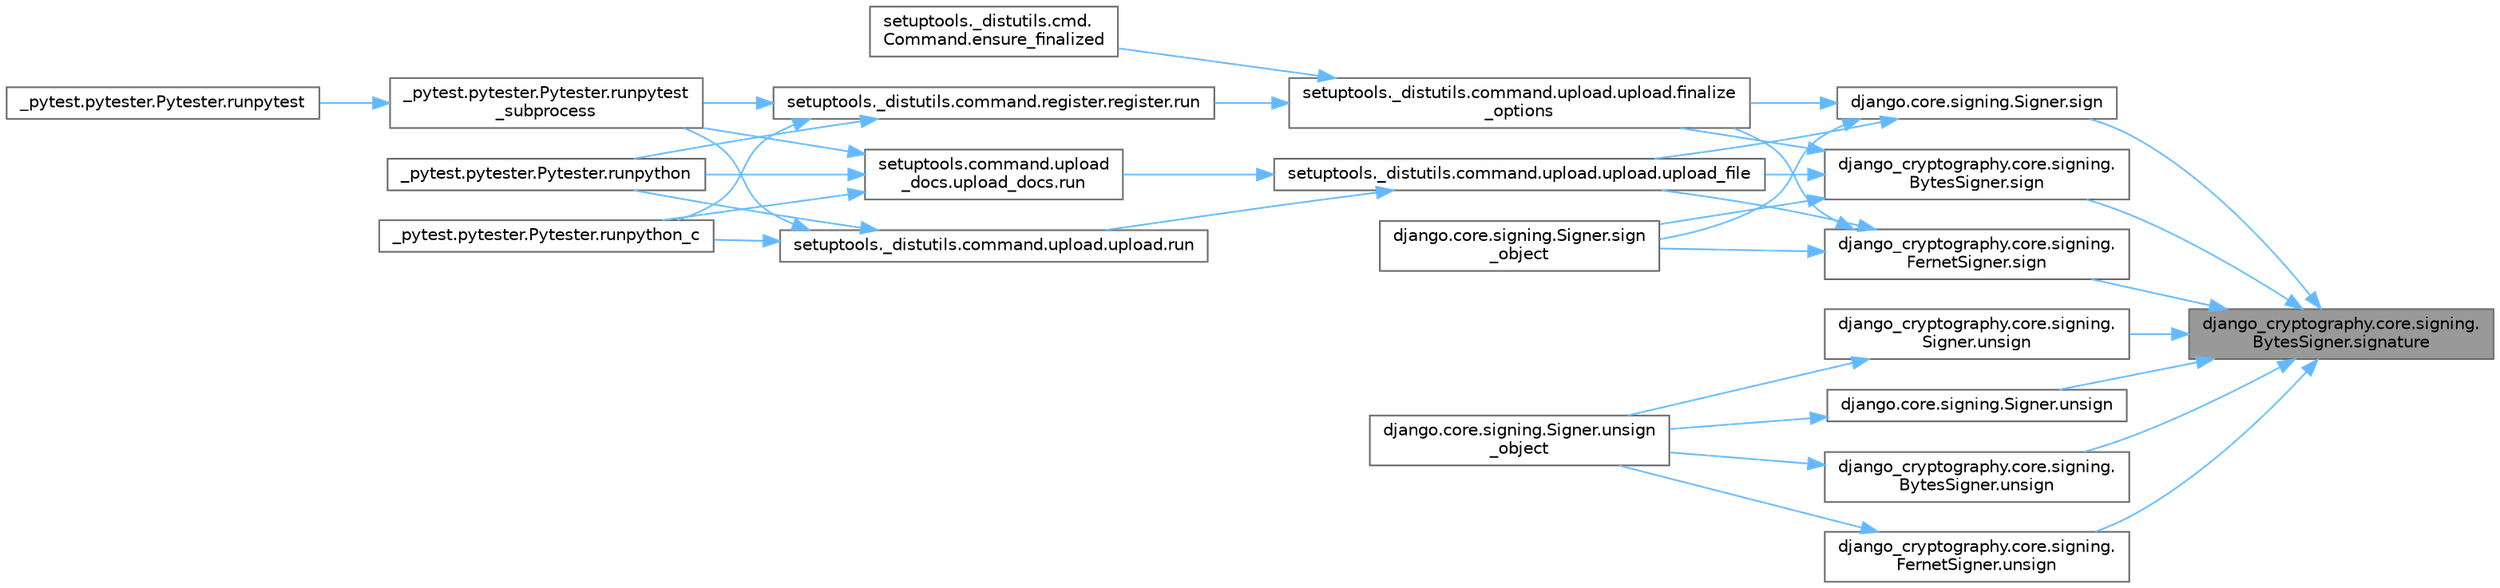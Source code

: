digraph "django_cryptography.core.signing.BytesSigner.signature"
{
 // LATEX_PDF_SIZE
  bgcolor="transparent";
  edge [fontname=Helvetica,fontsize=10,labelfontname=Helvetica,labelfontsize=10];
  node [fontname=Helvetica,fontsize=10,shape=box,height=0.2,width=0.4];
  rankdir="RL";
  Node1 [id="Node000001",label="django_cryptography.core.signing.\lBytesSigner.signature",height=0.2,width=0.4,color="gray40", fillcolor="grey60", style="filled", fontcolor="black",tooltip=" "];
  Node1 -> Node2 [id="edge1_Node000001_Node000002",dir="back",color="steelblue1",style="solid",tooltip=" "];
  Node2 [id="Node000002",label="django.core.signing.Signer.sign",height=0.2,width=0.4,color="grey40", fillcolor="white", style="filled",URL="$classdjango_1_1core_1_1signing_1_1_signer.html#a20ed6a5363cf3b02855d218c7abd9508",tooltip=" "];
  Node2 -> Node3 [id="edge2_Node000002_Node000003",dir="back",color="steelblue1",style="solid",tooltip=" "];
  Node3 [id="Node000003",label="setuptools._distutils.command.upload.upload.finalize\l_options",height=0.2,width=0.4,color="grey40", fillcolor="white", style="filled",URL="$classsetuptools_1_1__distutils_1_1command_1_1upload_1_1upload.html#a9c94c240a676c164b8b18a141bc48c4c",tooltip=" "];
  Node3 -> Node4 [id="edge3_Node000003_Node000004",dir="back",color="steelblue1",style="solid",tooltip=" "];
  Node4 [id="Node000004",label="setuptools._distutils.cmd.\lCommand.ensure_finalized",height=0.2,width=0.4,color="grey40", fillcolor="white", style="filled",URL="$classsetuptools_1_1__distutils_1_1cmd_1_1_command.html#a3d586ca13afbfed87a11872fd15515ab",tooltip=" "];
  Node3 -> Node5 [id="edge4_Node000003_Node000005",dir="back",color="steelblue1",style="solid",tooltip=" "];
  Node5 [id="Node000005",label="setuptools._distutils.command.register.register.run",height=0.2,width=0.4,color="grey40", fillcolor="white", style="filled",URL="$classsetuptools_1_1__distutils_1_1command_1_1register_1_1register.html#a2c04b126757f477c907033d7f3d0e169",tooltip=" "];
  Node5 -> Node6 [id="edge5_Node000005_Node000006",dir="back",color="steelblue1",style="solid",tooltip=" "];
  Node6 [id="Node000006",label="_pytest.pytester.Pytester.runpytest\l_subprocess",height=0.2,width=0.4,color="grey40", fillcolor="white", style="filled",URL="$class__pytest_1_1pytester_1_1_pytester.html#a59323c6d6a1469a1206f1c0b8fce99c9",tooltip=" "];
  Node6 -> Node7 [id="edge6_Node000006_Node000007",dir="back",color="steelblue1",style="solid",tooltip=" "];
  Node7 [id="Node000007",label="_pytest.pytester.Pytester.runpytest",height=0.2,width=0.4,color="grey40", fillcolor="white", style="filled",URL="$class__pytest_1_1pytester_1_1_pytester.html#a2765db48ffe1b8853581d711ff43a87b",tooltip=" "];
  Node5 -> Node8 [id="edge7_Node000005_Node000008",dir="back",color="steelblue1",style="solid",tooltip=" "];
  Node8 [id="Node000008",label="_pytest.pytester.Pytester.runpython",height=0.2,width=0.4,color="grey40", fillcolor="white", style="filled",URL="$class__pytest_1_1pytester_1_1_pytester.html#a4e0c539507f15fd333cf618faf9687ef",tooltip=" "];
  Node5 -> Node9 [id="edge8_Node000005_Node000009",dir="back",color="steelblue1",style="solid",tooltip=" "];
  Node9 [id="Node000009",label="_pytest.pytester.Pytester.runpython_c",height=0.2,width=0.4,color="grey40", fillcolor="white", style="filled",URL="$class__pytest_1_1pytester_1_1_pytester.html#aea789acfe206d9c40d9a6bf54a337f2a",tooltip=" "];
  Node2 -> Node10 [id="edge9_Node000002_Node000010",dir="back",color="steelblue1",style="solid",tooltip=" "];
  Node10 [id="Node000010",label="django.core.signing.Signer.sign\l_object",height=0.2,width=0.4,color="grey40", fillcolor="white", style="filled",URL="$classdjango_1_1core_1_1signing_1_1_signer.html#a99fb2eef79ae0134ead7038441516476",tooltip=" "];
  Node2 -> Node11 [id="edge10_Node000002_Node000011",dir="back",color="steelblue1",style="solid",tooltip=" "];
  Node11 [id="Node000011",label="setuptools._distutils.command.upload.upload.upload_file",height=0.2,width=0.4,color="grey40", fillcolor="white", style="filled",URL="$classsetuptools_1_1__distutils_1_1command_1_1upload_1_1upload.html#aa7d9089079f68edc3d38061fcc04211f",tooltip=" "];
  Node11 -> Node12 [id="edge11_Node000011_Node000012",dir="back",color="steelblue1",style="solid",tooltip=" "];
  Node12 [id="Node000012",label="setuptools._distutils.command.upload.upload.run",height=0.2,width=0.4,color="grey40", fillcolor="white", style="filled",URL="$classsetuptools_1_1__distutils_1_1command_1_1upload_1_1upload.html#ace38d87cba47d2d4fea6a9cfd3328afe",tooltip=" "];
  Node12 -> Node6 [id="edge12_Node000012_Node000006",dir="back",color="steelblue1",style="solid",tooltip=" "];
  Node12 -> Node8 [id="edge13_Node000012_Node000008",dir="back",color="steelblue1",style="solid",tooltip=" "];
  Node12 -> Node9 [id="edge14_Node000012_Node000009",dir="back",color="steelblue1",style="solid",tooltip=" "];
  Node11 -> Node13 [id="edge15_Node000011_Node000013",dir="back",color="steelblue1",style="solid",tooltip=" "];
  Node13 [id="Node000013",label="setuptools.command.upload\l_docs.upload_docs.run",height=0.2,width=0.4,color="grey40", fillcolor="white", style="filled",URL="$classsetuptools_1_1command_1_1upload__docs_1_1upload__docs.html#aa4dc06178a865c40dcd7fe0cd77a2bfe",tooltip=" "];
  Node13 -> Node6 [id="edge16_Node000013_Node000006",dir="back",color="steelblue1",style="solid",tooltip=" "];
  Node13 -> Node8 [id="edge17_Node000013_Node000008",dir="back",color="steelblue1",style="solid",tooltip=" "];
  Node13 -> Node9 [id="edge18_Node000013_Node000009",dir="back",color="steelblue1",style="solid",tooltip=" "];
  Node1 -> Node14 [id="edge19_Node000001_Node000014",dir="back",color="steelblue1",style="solid",tooltip=" "];
  Node14 [id="Node000014",label="django_cryptography.core.signing.\lBytesSigner.sign",height=0.2,width=0.4,color="grey40", fillcolor="white", style="filled",URL="$classdjango__cryptography_1_1core_1_1signing_1_1_bytes_signer.html#ac07fffbc76573613830194d4e86389f6",tooltip=" "];
  Node14 -> Node3 [id="edge20_Node000014_Node000003",dir="back",color="steelblue1",style="solid",tooltip=" "];
  Node14 -> Node10 [id="edge21_Node000014_Node000010",dir="back",color="steelblue1",style="solid",tooltip=" "];
  Node14 -> Node11 [id="edge22_Node000014_Node000011",dir="back",color="steelblue1",style="solid",tooltip=" "];
  Node1 -> Node15 [id="edge23_Node000001_Node000015",dir="back",color="steelblue1",style="solid",tooltip=" "];
  Node15 [id="Node000015",label="django_cryptography.core.signing.\lFernetSigner.sign",height=0.2,width=0.4,color="grey40", fillcolor="white", style="filled",URL="$classdjango__cryptography_1_1core_1_1signing_1_1_fernet_signer.html#a87f18cb8562e42bba62a7f8df8ad7ecc",tooltip=" "];
  Node15 -> Node3 [id="edge24_Node000015_Node000003",dir="back",color="steelblue1",style="solid",tooltip=" "];
  Node15 -> Node10 [id="edge25_Node000015_Node000010",dir="back",color="steelblue1",style="solid",tooltip=" "];
  Node15 -> Node11 [id="edge26_Node000015_Node000011",dir="back",color="steelblue1",style="solid",tooltip=" "];
  Node1 -> Node16 [id="edge27_Node000001_Node000016",dir="back",color="steelblue1",style="solid",tooltip=" "];
  Node16 [id="Node000016",label="django.core.signing.Signer.unsign",height=0.2,width=0.4,color="grey40", fillcolor="white", style="filled",URL="$classdjango_1_1core_1_1signing_1_1_signer.html#a4c99e64342ad60871525e10b8d9041eb",tooltip=" "];
  Node16 -> Node17 [id="edge28_Node000016_Node000017",dir="back",color="steelblue1",style="solid",tooltip=" "];
  Node17 [id="Node000017",label="django.core.signing.Signer.unsign\l_object",height=0.2,width=0.4,color="grey40", fillcolor="white", style="filled",URL="$classdjango_1_1core_1_1signing_1_1_signer.html#a921ff8b1f1ca551a939b596b64efbd8c",tooltip=" "];
  Node1 -> Node18 [id="edge29_Node000001_Node000018",dir="back",color="steelblue1",style="solid",tooltip=" "];
  Node18 [id="Node000018",label="django_cryptography.core.signing.\lBytesSigner.unsign",height=0.2,width=0.4,color="grey40", fillcolor="white", style="filled",URL="$classdjango__cryptography_1_1core_1_1signing_1_1_bytes_signer.html#aec6bee89a1403d789cd279c88e279fa4",tooltip=" "];
  Node18 -> Node17 [id="edge30_Node000018_Node000017",dir="back",color="steelblue1",style="solid",tooltip=" "];
  Node1 -> Node19 [id="edge31_Node000001_Node000019",dir="back",color="steelblue1",style="solid",tooltip=" "];
  Node19 [id="Node000019",label="django_cryptography.core.signing.\lFernetSigner.unsign",height=0.2,width=0.4,color="grey40", fillcolor="white", style="filled",URL="$classdjango__cryptography_1_1core_1_1signing_1_1_fernet_signer.html#a11875307742f3cc186c5baf436a20440",tooltip=" "];
  Node19 -> Node17 [id="edge32_Node000019_Node000017",dir="back",color="steelblue1",style="solid",tooltip=" "];
  Node1 -> Node20 [id="edge33_Node000001_Node000020",dir="back",color="steelblue1",style="solid",tooltip=" "];
  Node20 [id="Node000020",label="django_cryptography.core.signing.\lSigner.unsign",height=0.2,width=0.4,color="grey40", fillcolor="white", style="filled",URL="$classdjango__cryptography_1_1core_1_1signing_1_1_signer.html#a86666f2dde843482bd13d6e7a1d0de92",tooltip=" "];
  Node20 -> Node17 [id="edge34_Node000020_Node000017",dir="back",color="steelblue1",style="solid",tooltip=" "];
}
